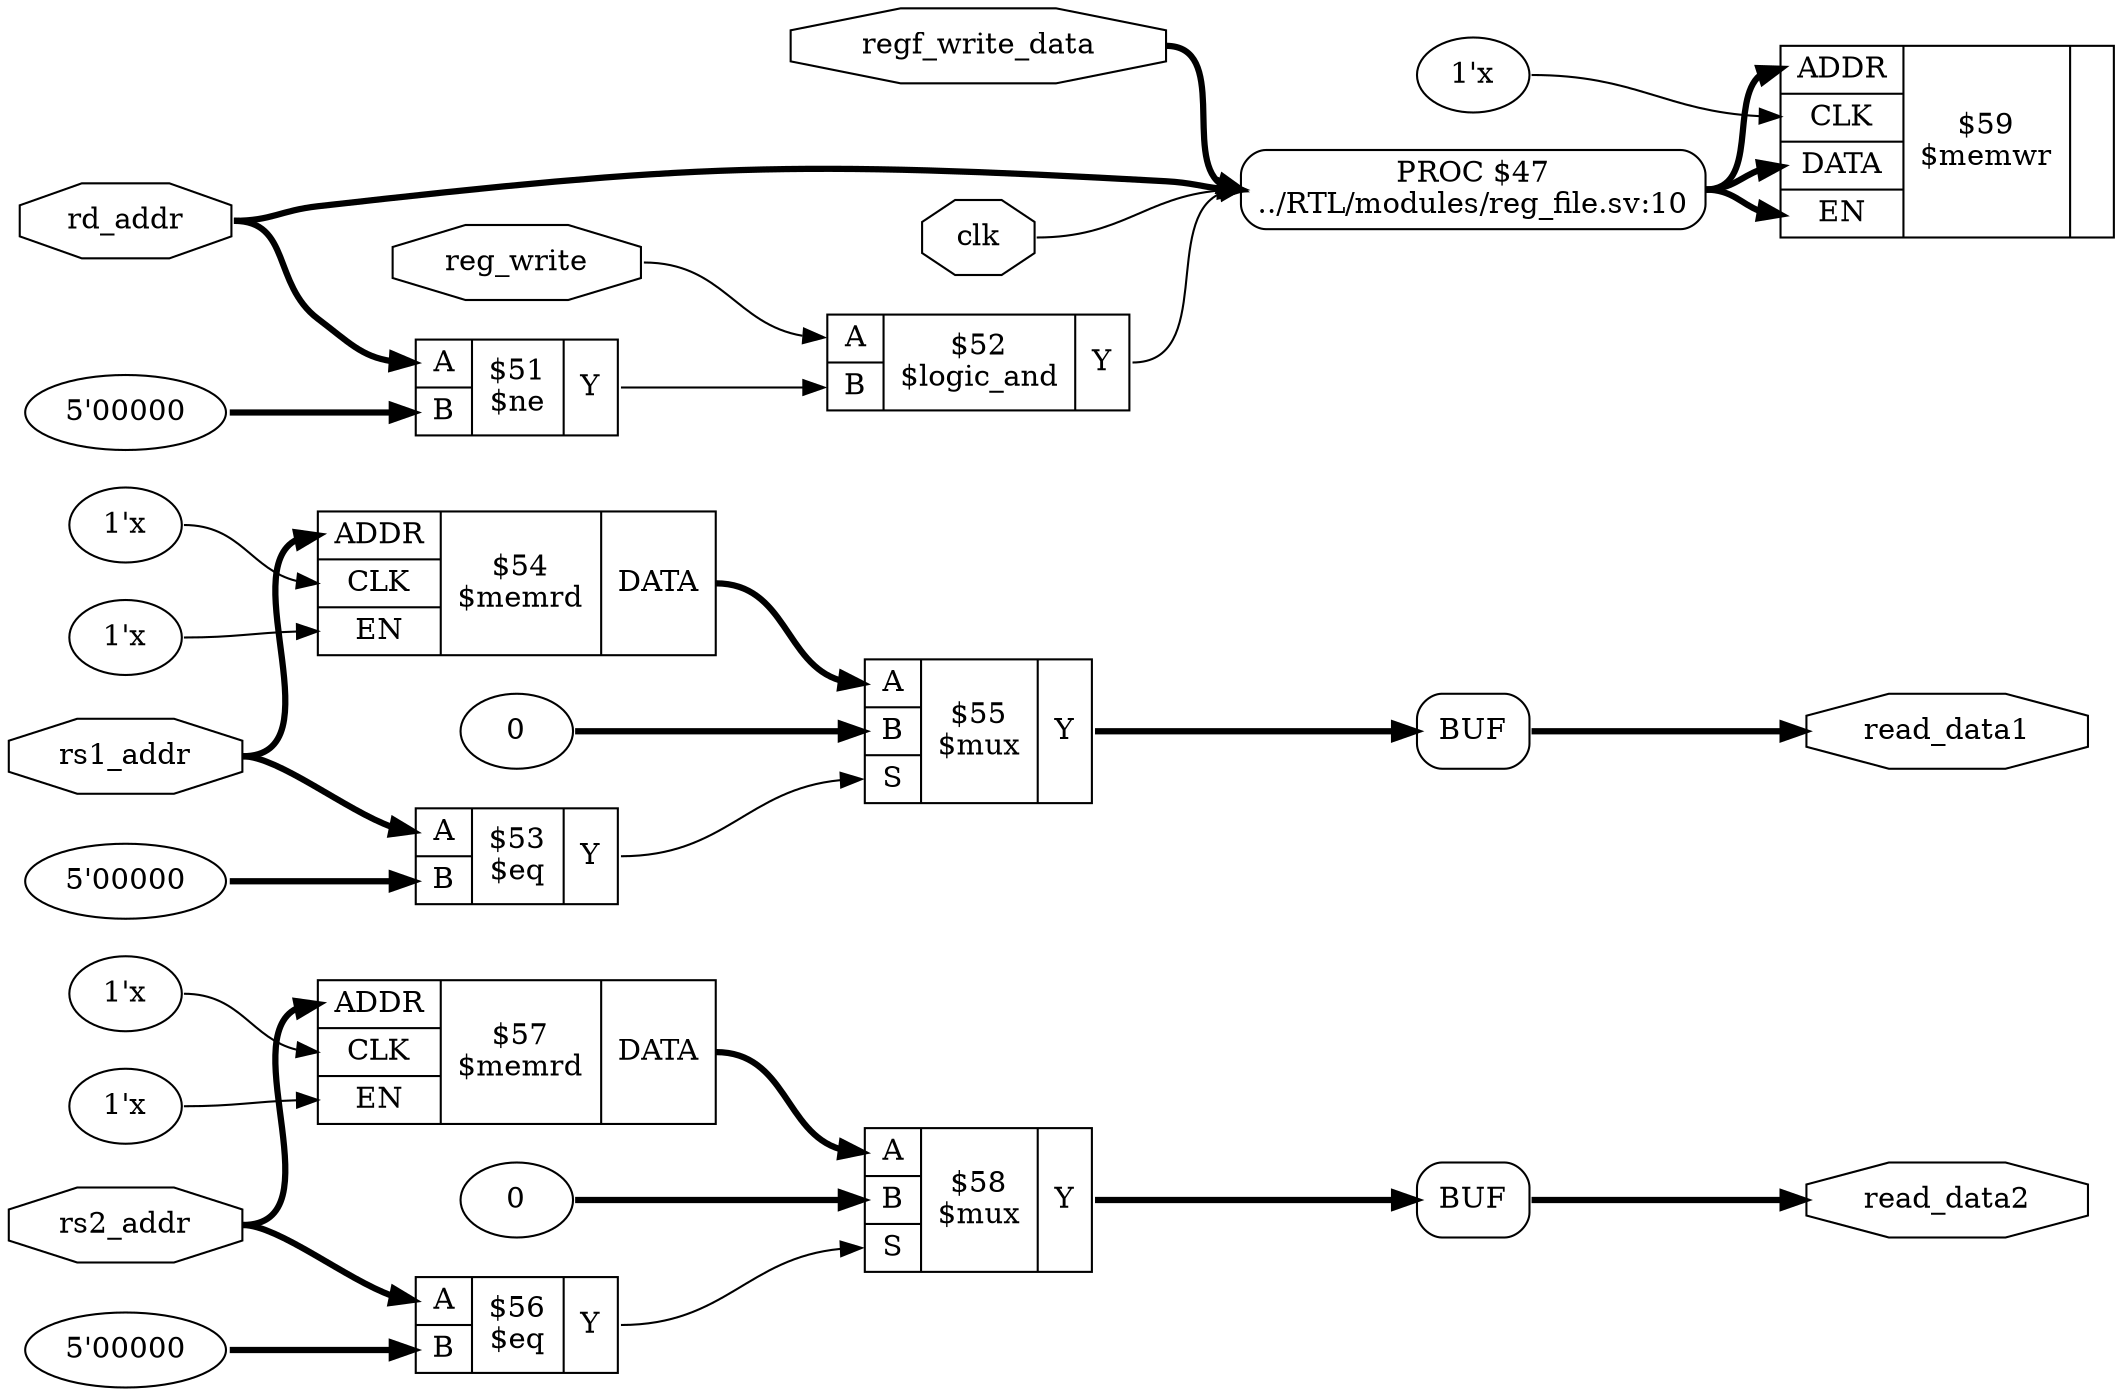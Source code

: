 digraph "reg_file" {
rankdir="LR";
remincross=true;
n15 [ shape=octagon, label="read_data2", color="black", fontcolor="black" ];
n16 [ shape=octagon, label="read_data1", color="black", fontcolor="black" ];
n17 [ shape=octagon, label="reg_write", color="black", fontcolor="black" ];
n18 [ shape=octagon, label="regf_write_data", color="black", fontcolor="black" ];
n19 [ shape=octagon, label="rd_addr", color="black", fontcolor="black" ];
n20 [ shape=octagon, label="rs2_addr", color="black", fontcolor="black" ];
n21 [ shape=octagon, label="rs1_addr", color="black", fontcolor="black" ];
n22 [ shape=octagon, label="clk", color="black", fontcolor="black" ];
v0 [ label="1'x" ];
c27 [ shape=record, label="{{<p23> ADDR|<p24> CLK|<p25> DATA|<p26> EN}|$59\n$memwr|{}}" ];
v1 [ label="0" ];
c32 [ shape=record, label="{{<p28> A|<p29> B|<p30> S}|$58\n$mux|{<p31> Y}}" ];
v2 [ label="1'x" ];
v3 [ label="1'x" ];
c33 [ shape=record, label="{{<p23> ADDR|<p24> CLK|<p26> EN}|$57\n$memrd|{<p25> DATA}}" ];
v4 [ label="5'00000" ];
c34 [ shape=record, label="{{<p28> A|<p29> B}|$56\n$eq|{<p31> Y}}" ];
v5 [ label="0" ];
c35 [ shape=record, label="{{<p28> A|<p29> B|<p30> S}|$55\n$mux|{<p31> Y}}" ];
v6 [ label="1'x" ];
v7 [ label="1'x" ];
c36 [ shape=record, label="{{<p23> ADDR|<p24> CLK|<p26> EN}|$54\n$memrd|{<p25> DATA}}" ];
v8 [ label="5'00000" ];
c37 [ shape=record, label="{{<p28> A|<p29> B}|$53\n$eq|{<p31> Y}}" ];
c38 [ shape=record, label="{{<p28> A|<p29> B}|$52\n$logic_and|{<p31> Y}}" ];
v9 [ label="5'00000" ];
c39 [ shape=record, label="{{<p28> A|<p29> B}|$51\n$ne|{<p31> Y}}" ];
p10 [shape=box, style=rounded, label="PROC $47\n../RTL/modules/reg_file.sv:10"];
x11 [shape=box, style=rounded, label="BUF"];
x12 [shape=box, style=rounded, label="BUF"];
c32:p31:e -> x12:w:w [color="black", style="setlinewidth(3)", label=""];
p10:e -> c27:p26:w [color="black", style="setlinewidth(3)", label=""];
p10:e -> c27:p25:w [color="black", style="setlinewidth(3)", label=""];
p10:e -> c27:p23:w [color="black", style="setlinewidth(3)", label=""];
x12:e:e -> n15:w [color="black", style="setlinewidth(3)", label=""];
x11:e:e -> n16:w [color="black", style="setlinewidth(3)", label=""];
n17:e -> c38:p28:w [color="black", label=""];
n18:e -> p10:w [color="black", style="setlinewidth(3)", label=""];
n19:e -> c39:p28:w [color="black", style="setlinewidth(3)", label=""];
n19:e -> p10:w [color="black", style="setlinewidth(3)", label=""];
c33:p25:e -> c32:p28:w [color="black", style="setlinewidth(3)", label=""];
n20:e -> c33:p23:w [color="black", style="setlinewidth(3)", label=""];
n20:e -> c34:p28:w [color="black", style="setlinewidth(3)", label=""];
n21:e -> c36:p23:w [color="black", style="setlinewidth(3)", label=""];
n21:e -> c37:p28:w [color="black", style="setlinewidth(3)", label=""];
n22:e -> p10:w [color="black", label=""];
c34:p31:e -> c32:p30:w [color="black", label=""];
c35:p31:e -> x11:w:w [color="black", style="setlinewidth(3)", label=""];
c36:p25:e -> c35:p28:w [color="black", style="setlinewidth(3)", label=""];
c37:p31:e -> c35:p30:w [color="black", label=""];
c38:p31:e -> p10:w [color="black", label=""];
c39:p31:e -> c38:p29:w [color="black", label=""];
v0:e -> c27:p24:w [color="black", label=""];
v1:e -> c32:p29:w [color="black", style="setlinewidth(3)", label=""];
v2:e -> c33:p26:w [color="black", label=""];
v3:e -> c33:p24:w [color="black", label=""];
v4:e -> c34:p29:w [color="black", style="setlinewidth(3)", label=""];
v5:e -> c35:p29:w [color="black", style="setlinewidth(3)", label=""];
v6:e -> c36:p26:w [color="black", label=""];
v7:e -> c36:p24:w [color="black", label=""];
v8:e -> c37:p29:w [color="black", style="setlinewidth(3)", label=""];
v9:e -> c39:p29:w [color="black", style="setlinewidth(3)", label=""];
}
